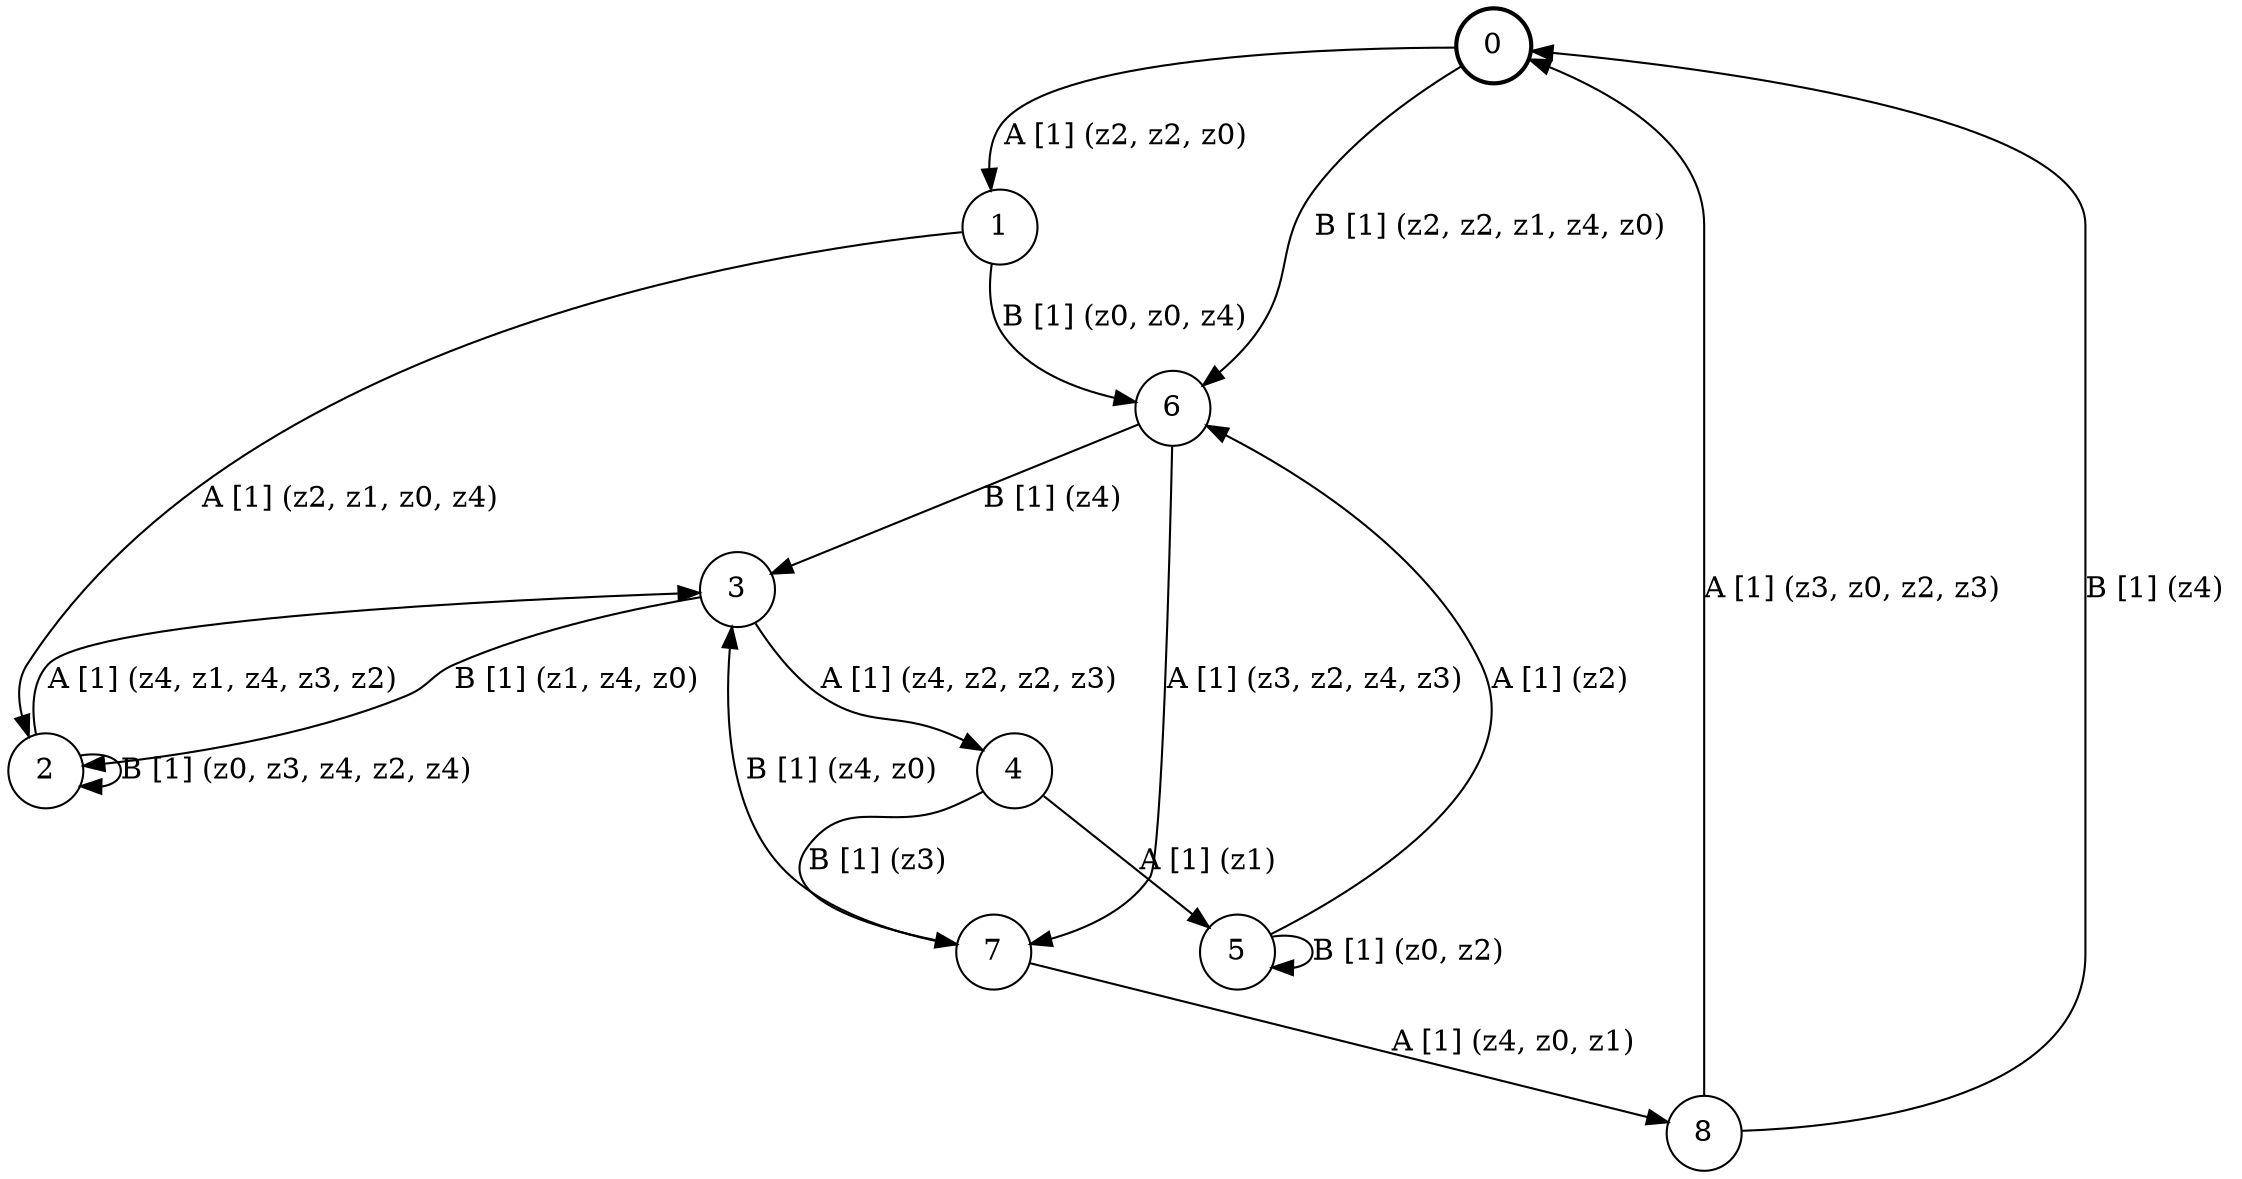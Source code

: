 # generated file, don't try to modify
# command: dot -Tpng <filename> > tree.png
digraph Automaton {
    node [shape = circle];
    0 [style = "bold"];
    0 -> 1 [label = "A [1] (z2, z2, z0) "];
    0 -> 6 [label = "B [1] (z2, z2, z1, z4, z0) "];
    1 -> 2 [label = "A [1] (z2, z1, z0, z4) "];
    1 -> 6 [label = "B [1] (z0, z0, z4) "];
    2 -> 3 [label = "A [1] (z4, z1, z4, z3, z2) "];
    2 -> 2 [label = "B [1] (z0, z3, z4, z2, z4) "];
    3 -> 4 [label = "A [1] (z4, z2, z2, z3) "];
    3 -> 2 [label = "B [1] (z1, z4, z0) "];
    4 -> 5 [label = "A [1] (z1) "];
    4 -> 7 [label = "B [1] (z3) "];
    5 -> 6 [label = "A [1] (z2) "];
    5 -> 5 [label = "B [1] (z0, z2) "];
    6 -> 7 [label = "A [1] (z3, z2, z4, z3) "];
    6 -> 3 [label = "B [1] (z4) "];
    7 -> 8 [label = "A [1] (z4, z0, z1) "];
    7 -> 3 [label = "B [1] (z4, z0) "];
    8 -> 0 [label = "A [1] (z3, z0, z2, z3) "];
    8 -> 0 [label = "B [1] (z4) "];
}
